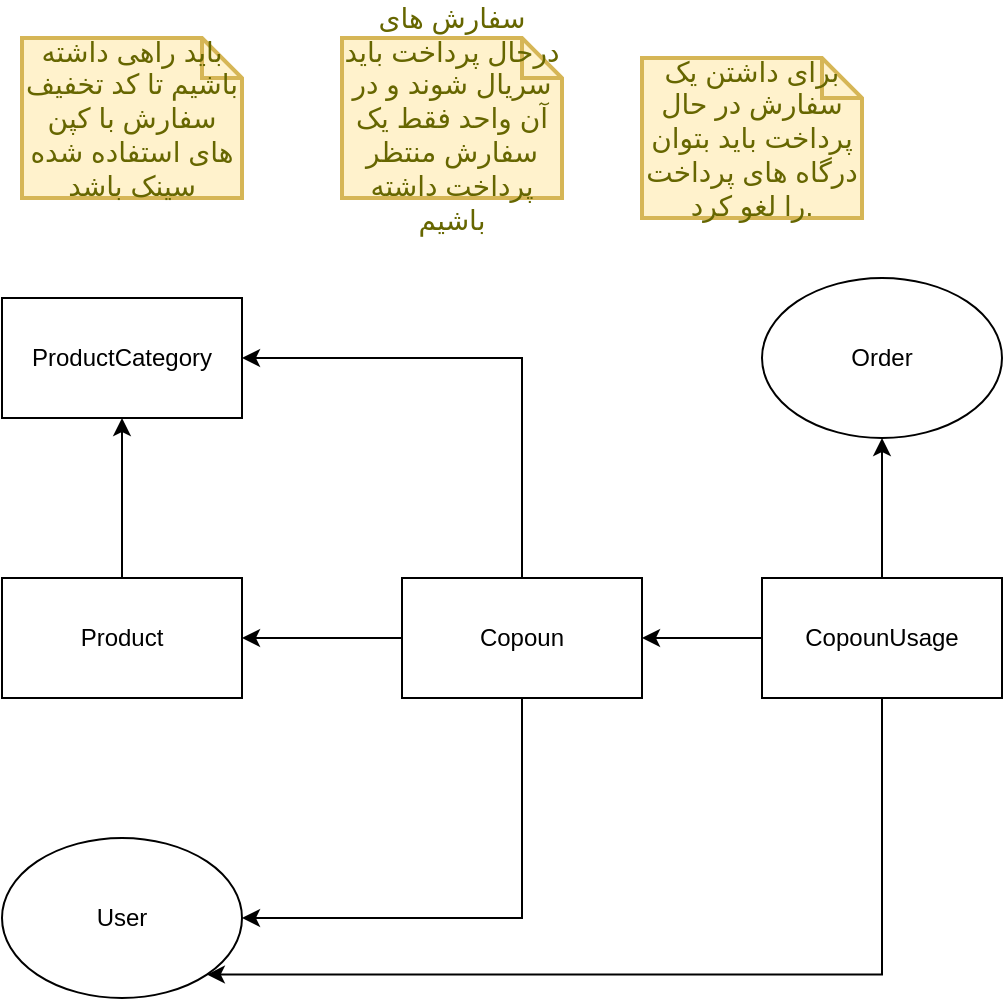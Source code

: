 <mxfile version="20.6.2" type="device"><diagram id="70rhgetVgObXctHioET4" name="Page-1"><mxGraphModel dx="1135" dy="1124" grid="1" gridSize="10" guides="1" tooltips="1" connect="1" arrows="1" fold="1" page="1" pageScale="1" pageWidth="800" pageHeight="500" math="0" shadow="0"><root><mxCell id="0"/><mxCell id="1" parent="0"/><mxCell id="YMBElnAfTbgwPBoXrBJu-3" style="edgeStyle=orthogonalEdgeStyle;rounded=0;orthogonalLoop=1;jettySize=auto;html=1;exitX=0.5;exitY=0;exitDx=0;exitDy=0;entryX=0.5;entryY=1;entryDx=0;entryDy=0;" edge="1" parent="1" source="YMBElnAfTbgwPBoXrBJu-1" target="YMBElnAfTbgwPBoXrBJu-2"><mxGeometry relative="1" as="geometry"/></mxCell><mxCell id="YMBElnAfTbgwPBoXrBJu-1" value="Product" style="rounded=0;whiteSpace=wrap;html=1;" vertex="1" parent="1"><mxGeometry x="200" y="270" width="120" height="60" as="geometry"/></mxCell><mxCell id="YMBElnAfTbgwPBoXrBJu-2" value="ProductCategory" style="rounded=0;whiteSpace=wrap;html=1;" vertex="1" parent="1"><mxGeometry x="200" y="130" width="120" height="60" as="geometry"/></mxCell><mxCell id="YMBElnAfTbgwPBoXrBJu-6" style="edgeStyle=orthogonalEdgeStyle;rounded=0;orthogonalLoop=1;jettySize=auto;html=1;exitX=0;exitY=0.5;exitDx=0;exitDy=0;entryX=1;entryY=0.5;entryDx=0;entryDy=0;" edge="1" parent="1" source="YMBElnAfTbgwPBoXrBJu-4" target="YMBElnAfTbgwPBoXrBJu-1"><mxGeometry relative="1" as="geometry"/></mxCell><mxCell id="YMBElnAfTbgwPBoXrBJu-7" style="edgeStyle=orthogonalEdgeStyle;rounded=0;orthogonalLoop=1;jettySize=auto;html=1;exitX=0.5;exitY=0;exitDx=0;exitDy=0;entryX=1;entryY=0.5;entryDx=0;entryDy=0;" edge="1" parent="1" source="YMBElnAfTbgwPBoXrBJu-4" target="YMBElnAfTbgwPBoXrBJu-2"><mxGeometry relative="1" as="geometry"/></mxCell><mxCell id="YMBElnAfTbgwPBoXrBJu-8" style="edgeStyle=orthogonalEdgeStyle;rounded=0;orthogonalLoop=1;jettySize=auto;html=1;exitX=0.5;exitY=1;exitDx=0;exitDy=0;entryX=1;entryY=0.5;entryDx=0;entryDy=0;" edge="1" parent="1" source="YMBElnAfTbgwPBoXrBJu-4" target="YMBElnAfTbgwPBoXrBJu-5"><mxGeometry relative="1" as="geometry"/></mxCell><mxCell id="YMBElnAfTbgwPBoXrBJu-4" value="Copoun" style="rounded=0;whiteSpace=wrap;html=1;" vertex="1" parent="1"><mxGeometry x="400" y="270" width="120" height="60" as="geometry"/></mxCell><mxCell id="YMBElnAfTbgwPBoXrBJu-5" value="User" style="ellipse;whiteSpace=wrap;html=1;" vertex="1" parent="1"><mxGeometry x="200" y="400" width="120" height="80" as="geometry"/></mxCell><mxCell id="YMBElnAfTbgwPBoXrBJu-10" style="edgeStyle=orthogonalEdgeStyle;rounded=0;orthogonalLoop=1;jettySize=auto;html=1;exitX=0;exitY=0.5;exitDx=0;exitDy=0;" edge="1" parent="1" source="YMBElnAfTbgwPBoXrBJu-9" target="YMBElnAfTbgwPBoXrBJu-4"><mxGeometry relative="1" as="geometry"/></mxCell><mxCell id="YMBElnAfTbgwPBoXrBJu-11" style="edgeStyle=orthogonalEdgeStyle;rounded=0;orthogonalLoop=1;jettySize=auto;html=1;exitX=0.5;exitY=1;exitDx=0;exitDy=0;entryX=1;entryY=1;entryDx=0;entryDy=0;" edge="1" parent="1" source="YMBElnAfTbgwPBoXrBJu-9" target="YMBElnAfTbgwPBoXrBJu-5"><mxGeometry relative="1" as="geometry"><Array as="points"><mxPoint x="640" y="468"/></Array></mxGeometry></mxCell><mxCell id="YMBElnAfTbgwPBoXrBJu-13" style="edgeStyle=orthogonalEdgeStyle;rounded=0;orthogonalLoop=1;jettySize=auto;html=1;exitX=0.5;exitY=0;exitDx=0;exitDy=0;entryX=0.5;entryY=1;entryDx=0;entryDy=0;" edge="1" parent="1" source="YMBElnAfTbgwPBoXrBJu-9" target="YMBElnAfTbgwPBoXrBJu-12"><mxGeometry relative="1" as="geometry"/></mxCell><mxCell id="YMBElnAfTbgwPBoXrBJu-9" value="CopounUsage" style="rounded=0;whiteSpace=wrap;html=1;" vertex="1" parent="1"><mxGeometry x="580" y="270" width="120" height="60" as="geometry"/></mxCell><mxCell id="YMBElnAfTbgwPBoXrBJu-12" value="Order" style="ellipse;whiteSpace=wrap;html=1;" vertex="1" parent="1"><mxGeometry x="580" y="120" width="120" height="80" as="geometry"/></mxCell><mxCell id="YMBElnAfTbgwPBoXrBJu-14" value="باید راهی داشته باشیم تا کد تخفیف سفارش با کپن های استفاده شده سینک باشد" style="shape=note;strokeWidth=2;fontSize=14;size=20;whiteSpace=wrap;html=1;fillColor=#fff2cc;strokeColor=#d6b656;fontColor=#666600;" vertex="1" parent="1"><mxGeometry x="210" width="110.0" height="80" as="geometry"/></mxCell><mxCell id="YMBElnAfTbgwPBoXrBJu-15" value="سفارش های درحال پرداخت باید سریال شوند و در آن واحد فقط یک سفارش منتظر پرداخت داشته باشیم" style="shape=note;strokeWidth=2;fontSize=14;size=20;whiteSpace=wrap;html=1;fillColor=#fff2cc;strokeColor=#d6b656;fontColor=#666600;" vertex="1" parent="1"><mxGeometry x="370" width="110.0" height="80" as="geometry"/></mxCell><mxCell id="YMBElnAfTbgwPBoXrBJu-16" value="برای داشتن یک سفارش در حال پرداخت باید بتوان درگاه های پرداخت را لغو کرد." style="shape=note;strokeWidth=2;fontSize=14;size=20;whiteSpace=wrap;html=1;fillColor=#fff2cc;strokeColor=#d6b656;fontColor=#666600;" vertex="1" parent="1"><mxGeometry x="520" y="10" width="110.0" height="80" as="geometry"/></mxCell></root></mxGraphModel></diagram></mxfile>